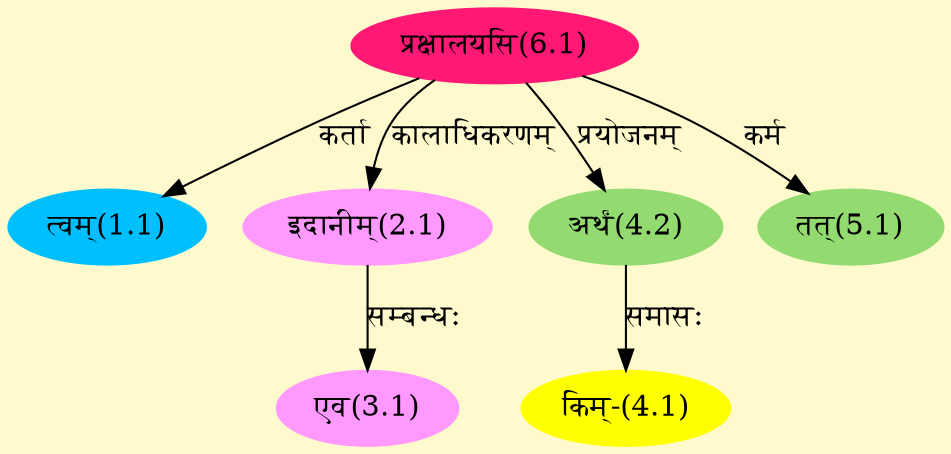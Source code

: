 digraph G{
rankdir=BT;
 compound=true;
 bgcolor="lemonchiffon1";
Node1_1 [style=filled, color="#00BFFF" label = "त्वम्(1.1)"]
Node6_1 [style=filled, color="#FF1975" label = "प्रक्षालयसि(6.1)"]
Node2_1 [style=filled, color="#FF99FF" label = "इदानीम्(2.1)"]
Node3_1 [style=filled, color="#FF99FF" label = "एव(3.1)"]
Node4_1 [style=filled, color="#FFFF00" label = "किम्-(4.1)"]
Node4_2 [style=filled, color="#93DB70" label = "अर्थं(4.2)"]
Node5_1 [style=filled, color="#93DB70" label = "तत्(5.1)"]
/* Start of Relations section */

Node1_1 -> Node6_1 [  label="कर्ता"  dir="back" ]
Node2_1 -> Node6_1 [  label="कालाधिकरणम्"  dir="back" ]
Node3_1 -> Node2_1 [  label="सम्बन्धः"  dir="back" ]
Node4_1 -> Node4_2 [  label="समासः"  dir="back" ]
Node4_2 -> Node6_1 [  label="प्रयोजनम्"  dir="back" ]
Node5_1 -> Node6_1 [  label="कर्म"  dir="back" ]
}
